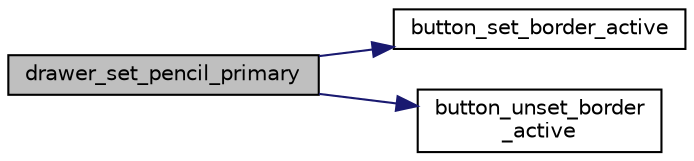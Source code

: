 digraph "drawer_set_pencil_primary"
{
 // LATEX_PDF_SIZE
  edge [fontname="Helvetica",fontsize="10",labelfontname="Helvetica",labelfontsize="10"];
  node [fontname="Helvetica",fontsize="10",shape=record];
  rankdir="LR";
  Node1 [label="drawer_set_pencil_primary",height=0.2,width=0.4,color="black", fillcolor="grey75", style="filled", fontcolor="black",tooltip="Sets the pencil primary if this player is the drawer."];
  Node1 -> Node2 [color="midnightblue",fontsize="10",style="solid",fontname="Helvetica"];
  Node2 [label="button_set_border_active",height=0.2,width=0.4,color="black", fillcolor="white", style="filled",URL="$group__button.html#ga6fdbd6cb9f7febe9bc371326f96f365d",tooltip="Sets the border of a given button active."];
  Node1 -> Node3 [color="midnightblue",fontsize="10",style="solid",fontname="Helvetica"];
  Node3 [label="button_unset_border\l_active",height=0.2,width=0.4,color="black", fillcolor="white", style="filled",URL="$group__button.html#ga0425667543e54af67fe4010a57476d05",tooltip="Sets the border of a given button inactive."];
}
